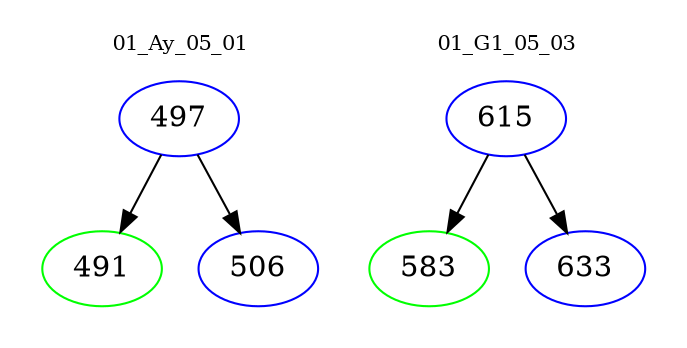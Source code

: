 digraph{
subgraph cluster_0 {
color = white
label = "01_Ay_05_01";
fontsize=10;
T0_497 [label="497", color="blue"]
T0_497 -> T0_491 [color="black"]
T0_491 [label="491", color="green"]
T0_497 -> T0_506 [color="black"]
T0_506 [label="506", color="blue"]
}
subgraph cluster_1 {
color = white
label = "01_G1_05_03";
fontsize=10;
T1_615 [label="615", color="blue"]
T1_615 -> T1_583 [color="black"]
T1_583 [label="583", color="green"]
T1_615 -> T1_633 [color="black"]
T1_633 [label="633", color="blue"]
}
}
